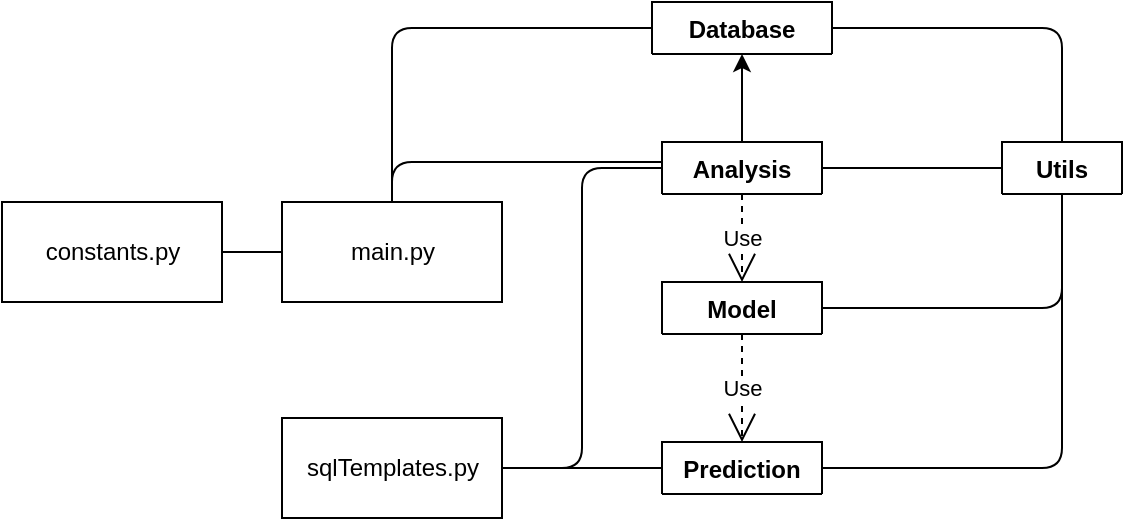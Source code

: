 <mxfile version="14.4.9" type="github">
  <diagram id="C5RBs43oDa-KdzZeNtuy" name="Page-1">
    <mxGraphModel dx="691" dy="471" grid="1" gridSize="10" guides="1" tooltips="1" connect="1" arrows="1" fold="1" page="1" pageScale="1" pageWidth="827" pageHeight="1169" math="0" shadow="0">
      <root>
        <mxCell id="WIyWlLk6GJQsqaUBKTNV-0" />
        <mxCell id="WIyWlLk6GJQsqaUBKTNV-1" parent="WIyWlLk6GJQsqaUBKTNV-0" />
        <mxCell id="Bsu9NjQxNURBnWHIHruh-10" value="" style="edgeStyle=orthogonalEdgeStyle;rounded=0;orthogonalLoop=1;jettySize=auto;html=1;" edge="1" parent="WIyWlLk6GJQsqaUBKTNV-1" source="Bsu9NjQxNURBnWHIHruh-5" target="Bsu9NjQxNURBnWHIHruh-0">
          <mxGeometry relative="1" as="geometry" />
        </mxCell>
        <mxCell id="Bsu9NjQxNURBnWHIHruh-0" value="Database" style="swimlane;fontStyle=1;align=center;verticalAlign=top;childLayout=stackLayout;horizontal=1;startSize=26;horizontalStack=0;resizeParent=1;resizeParentMax=0;resizeLast=0;collapsible=1;marginBottom=0;direction=east;" vertex="1" collapsed="1" parent="WIyWlLk6GJQsqaUBKTNV-1">
          <mxGeometry x="365" y="40" width="90" height="26" as="geometry">
            <mxRectangle x="100" y="110" width="160" height="112" as="alternateBounds" />
          </mxGeometry>
        </mxCell>
        <mxCell id="Bsu9NjQxNURBnWHIHruh-1" value="+ field: db_connection" style="text;strokeColor=none;fillColor=none;align=left;verticalAlign=top;spacingLeft=4;spacingRight=4;overflow=hidden;rotatable=0;points=[[0,0.5],[1,0.5]];portConstraint=eastwest;" vertex="1" parent="Bsu9NjQxNURBnWHIHruh-0">
          <mxGeometry y="26" width="90" height="26" as="geometry" />
        </mxCell>
        <mxCell id="Bsu9NjQxNURBnWHIHruh-4" value="+ field: engine" style="text;strokeColor=none;fillColor=none;align=left;verticalAlign=top;spacingLeft=4;spacingRight=4;overflow=hidden;rotatable=0;points=[[0,0.5],[1,0.5]];portConstraint=eastwest;" vertex="1" parent="Bsu9NjQxNURBnWHIHruh-0">
          <mxGeometry y="52" width="90" height="26" as="geometry" />
        </mxCell>
        <mxCell id="Bsu9NjQxNURBnWHIHruh-2" value="" style="line;strokeWidth=1;fillColor=none;align=left;verticalAlign=middle;spacingTop=-1;spacingLeft=3;spacingRight=3;rotatable=0;labelPosition=right;points=[];portConstraint=eastwest;" vertex="1" parent="Bsu9NjQxNURBnWHIHruh-0">
          <mxGeometry y="78" width="90" height="8" as="geometry" />
        </mxCell>
        <mxCell id="Bsu9NjQxNURBnWHIHruh-3" value="+ import_df(self,dataframe,name):" style="text;strokeColor=none;fillColor=none;align=left;verticalAlign=top;spacingLeft=4;spacingRight=4;overflow=hidden;rotatable=0;points=[[0,0.5],[1,0.5]];portConstraint=eastwest;" vertex="1" parent="Bsu9NjQxNURBnWHIHruh-0">
          <mxGeometry y="86" width="90" height="26" as="geometry" />
        </mxCell>
        <mxCell id="Bsu9NjQxNURBnWHIHruh-5" value="Analysis" style="swimlane;fontStyle=1;align=center;verticalAlign=top;childLayout=stackLayout;horizontal=1;startSize=26;horizontalStack=0;resizeParent=1;resizeParentMax=0;resizeLast=0;collapsible=1;marginBottom=0;direction=east;" vertex="1" collapsed="1" parent="WIyWlLk6GJQsqaUBKTNV-1">
          <mxGeometry x="370" y="110" width="80" height="26" as="geometry">
            <mxRectangle x="430" y="80" width="160" height="528" as="alternateBounds" />
          </mxGeometry>
        </mxCell>
        <mxCell id="Bsu9NjQxNURBnWHIHruh-6" value="+ field: engine" style="text;strokeColor=none;fillColor=none;align=left;verticalAlign=top;spacingLeft=4;spacingRight=4;overflow=hidden;rotatable=0;points=[[0,0.5],[1,0.5]];portConstraint=eastwest;" vertex="1" parent="Bsu9NjQxNURBnWHIHruh-5">
          <mxGeometry y="26" width="80" height="26" as="geometry" />
        </mxCell>
        <mxCell id="Bsu9NjQxNURBnWHIHruh-7" value="+ field: dataset" style="text;strokeColor=none;fillColor=none;align=left;verticalAlign=top;spacingLeft=4;spacingRight=4;overflow=hidden;rotatable=0;points=[[0,0.5],[1,0.5]];portConstraint=eastwest;" vertex="1" parent="Bsu9NjQxNURBnWHIHruh-5">
          <mxGeometry y="52" width="80" height="26" as="geometry" />
        </mxCell>
        <mxCell id="Bsu9NjQxNURBnWHIHruh-22" value="+ field: model_id" style="text;strokeColor=none;fillColor=none;align=left;verticalAlign=top;spacingLeft=4;spacingRight=4;overflow=hidden;rotatable=0;points=[[0,0.5],[1,0.5]];portConstraint=eastwest;" vertex="1" parent="Bsu9NjQxNURBnWHIHruh-5">
          <mxGeometry y="78" width="80" height="26" as="geometry" />
        </mxCell>
        <mxCell id="Bsu9NjQxNURBnWHIHruh-12" value="+ field: seed" style="text;strokeColor=none;fillColor=none;align=left;verticalAlign=top;spacingLeft=4;spacingRight=4;overflow=hidden;rotatable=0;points=[[0,0.5],[1,0.5]];portConstraint=eastwest;" vertex="1" parent="Bsu9NjQxNURBnWHIHruh-5">
          <mxGeometry y="104" width="80" height="26" as="geometry" />
        </mxCell>
        <mxCell id="Bsu9NjQxNURBnWHIHruh-23" value="+ field: ratio" style="text;strokeColor=none;fillColor=none;align=left;verticalAlign=top;spacingLeft=4;spacingRight=4;overflow=hidden;rotatable=0;points=[[0,0.5],[1,0.5]];portConstraint=eastwest;" vertex="1" parent="Bsu9NjQxNURBnWHIHruh-5">
          <mxGeometry y="130" width="80" height="26" as="geometry" />
        </mxCell>
        <mxCell id="Bsu9NjQxNURBnWHIHruh-11" value="+ field: train" style="text;strokeColor=none;fillColor=none;align=left;verticalAlign=top;spacingLeft=4;spacingRight=4;overflow=hidden;rotatable=0;points=[[0,0.5],[1,0.5]];portConstraint=eastwest;" vertex="1" parent="Bsu9NjQxNURBnWHIHruh-5">
          <mxGeometry y="156" width="80" height="26" as="geometry" />
        </mxCell>
        <mxCell id="Bsu9NjQxNURBnWHIHruh-13" value="+ field: eval" style="text;strokeColor=none;fillColor=none;align=left;verticalAlign=top;spacingLeft=4;spacingRight=4;overflow=hidden;rotatable=0;points=[[0,0.5],[1,0.5]];portConstraint=eastwest;" vertex="1" parent="Bsu9NjQxNURBnWHIHruh-5">
          <mxGeometry y="182" width="80" height="26" as="geometry" />
        </mxCell>
        <mxCell id="Bsu9NjQxNURBnWHIHruh-81" value="+ field: target" style="text;strokeColor=none;fillColor=none;align=left;verticalAlign=top;spacingLeft=4;spacingRight=4;overflow=hidden;rotatable=0;points=[[0,0.5],[1,0.5]];portConstraint=eastwest;" vertex="1" parent="Bsu9NjQxNURBnWHIHruh-5">
          <mxGeometry y="208" width="80" height="26" as="geometry" />
        </mxCell>
        <mxCell id="Bsu9NjQxNURBnWHIHruh-82" value="+ field: catFeatures" style="text;strokeColor=none;fillColor=none;align=left;verticalAlign=top;spacingLeft=4;spacingRight=4;overflow=hidden;rotatable=0;points=[[0,0.5],[1,0.5]];portConstraint=eastwest;" vertex="1" parent="Bsu9NjQxNURBnWHIHruh-5">
          <mxGeometry y="234" width="80" height="26" as="geometry" />
        </mxCell>
        <mxCell id="Bsu9NjQxNURBnWHIHruh-83" value="+ field: numFeatures" style="text;strokeColor=none;fillColor=none;align=left;verticalAlign=top;spacingLeft=4;spacingRight=4;overflow=hidden;rotatable=0;points=[[0,0.5],[1,0.5]];portConstraint=eastwest;" vertex="1" parent="Bsu9NjQxNURBnWHIHruh-5">
          <mxGeometry y="260" width="80" height="26" as="geometry" />
        </mxCell>
        <mxCell id="Bsu9NjQxNURBnWHIHruh-84" value="+ field: bins" style="text;strokeColor=none;fillColor=none;align=left;verticalAlign=top;spacingLeft=4;spacingRight=4;overflow=hidden;rotatable=0;points=[[0,0.5],[1,0.5]];portConstraint=eastwest;" vertex="1" parent="Bsu9NjQxNURBnWHIHruh-5">
          <mxGeometry y="286" width="80" height="26" as="geometry" />
        </mxCell>
        <mxCell id="Bsu9NjQxNURBnWHIHruh-8" value="" style="line;strokeWidth=1;fillColor=none;align=left;verticalAlign=middle;spacingTop=-1;spacingLeft=3;spacingRight=3;rotatable=0;labelPosition=right;points=[];portConstraint=eastwest;" vertex="1" parent="Bsu9NjQxNURBnWHIHruh-5">
          <mxGeometry y="312" width="80" height="8" as="geometry" />
        </mxCell>
        <mxCell id="Bsu9NjQxNURBnWHIHruh-9" value="+ get_cat_feat(self)" style="text;strokeColor=none;fillColor=none;align=left;verticalAlign=top;spacingLeft=4;spacingRight=4;overflow=hidden;rotatable=0;points=[[0,0.5],[1,0.5]];portConstraint=eastwest;" vertex="1" parent="Bsu9NjQxNURBnWHIHruh-5">
          <mxGeometry y="320" width="80" height="26" as="geometry" />
        </mxCell>
        <mxCell id="Bsu9NjQxNURBnWHIHruh-15" value="+ get_num_feat(self)" style="text;strokeColor=none;fillColor=none;align=left;verticalAlign=top;spacingLeft=4;spacingRight=4;overflow=hidden;rotatable=0;points=[[0,0.5],[1,0.5]];portConstraint=eastwest;" vertex="1" parent="Bsu9NjQxNURBnWHIHruh-5">
          <mxGeometry y="346" width="80" height="26" as="geometry" />
        </mxCell>
        <mxCell id="Bsu9NjQxNURBnWHIHruh-16" value="+ drop(self)" style="text;strokeColor=none;fillColor=none;align=left;verticalAlign=top;spacingLeft=4;spacingRight=4;overflow=hidden;rotatable=0;points=[[0,0.5],[1,0.5]];portConstraint=eastwest;" vertex="1" parent="Bsu9NjQxNURBnWHIHruh-5">
          <mxGeometry y="372" width="80" height="26" as="geometry" />
        </mxCell>
        <mxCell id="Bsu9NjQxNURBnWHIHruh-17" value="+ train_test_split(self)" style="text;strokeColor=none;fillColor=none;align=left;verticalAlign=top;spacingLeft=4;spacingRight=4;overflow=hidden;rotatable=0;points=[[0,0.5],[1,0.5]];portConstraint=eastwest;" vertex="1" parent="Bsu9NjQxNURBnWHIHruh-5">
          <mxGeometry y="398" width="80" height="26" as="geometry" />
        </mxCell>
        <mxCell id="Bsu9NjQxNURBnWHIHruh-18" value="+ train_test_split(self)" style="text;strokeColor=none;fillColor=none;align=left;verticalAlign=top;spacingLeft=4;spacingRight=4;overflow=hidden;rotatable=0;points=[[0,0.5],[1,0.5]];portConstraint=eastwest;" vertex="1" parent="Bsu9NjQxNURBnWHIHruh-5">
          <mxGeometry y="424" width="80" height="26" as="geometry" />
        </mxCell>
        <mxCell id="Bsu9NjQxNURBnWHIHruh-19" value="+ rank(self,table_train,catFeatures,numFeatures,bins)" style="text;strokeColor=none;fillColor=none;align=left;verticalAlign=top;spacingLeft=4;spacingRight=4;overflow=hidden;rotatable=0;points=[[0,0.5],[1,0.5]];portConstraint=eastwest;" vertex="1" parent="Bsu9NjQxNURBnWHIHruh-5">
          <mxGeometry y="450" width="80" height="26" as="geometry" />
        </mxCell>
        <mxCell id="Bsu9NjQxNURBnWHIHruh-20" value="+ estimate(self,catFeatures,bins,numFeatures)" style="text;strokeColor=none;fillColor=none;align=left;verticalAlign=top;spacingLeft=4;spacingRight=4;overflow=hidden;rotatable=0;points=[[0,0.5],[1,0.5]];portConstraint=eastwest;" vertex="1" parent="Bsu9NjQxNURBnWHIHruh-5">
          <mxGeometry y="476" width="80" height="26" as="geometry" />
        </mxCell>
        <mxCell id="Bsu9NjQxNURBnWHIHruh-21" value="+ estimate(self,catFeatures,bins,numFeatures)" style="text;strokeColor=none;fillColor=none;align=left;verticalAlign=top;spacingLeft=4;spacingRight=4;overflow=hidden;rotatable=0;points=[[0,0.5],[1,0.5]];portConstraint=eastwest;" vertex="1" parent="Bsu9NjQxNURBnWHIHruh-5">
          <mxGeometry y="502" width="80" height="26" as="geometry" />
        </mxCell>
        <mxCell id="Bsu9NjQxNURBnWHIHruh-28" value="Model" style="swimlane;fontStyle=1;align=center;verticalAlign=top;childLayout=stackLayout;horizontal=1;startSize=26;horizontalStack=0;resizeParent=1;resizeParentMax=0;resizeLast=0;collapsible=1;marginBottom=0;direction=east;" vertex="1" collapsed="1" parent="WIyWlLk6GJQsqaUBKTNV-1">
          <mxGeometry x="370" y="180" width="80" height="26" as="geometry">
            <mxRectangle x="240" y="140" width="160" height="242" as="alternateBounds" />
          </mxGeometry>
        </mxCell>
        <mxCell id="Bsu9NjQxNURBnWHIHruh-29" value="+ field: analysis" style="text;strokeColor=none;fillColor=none;align=left;verticalAlign=top;spacingLeft=4;spacingRight=4;overflow=hidden;rotatable=0;points=[[0,0.5],[1,0.5]];portConstraint=eastwest;" vertex="1" parent="Bsu9NjQxNURBnWHIHruh-28">
          <mxGeometry y="26" width="80" height="26" as="geometry" />
        </mxCell>
        <mxCell id="Bsu9NjQxNURBnWHIHruh-51" value="+ field: catFeatures" style="text;strokeColor=none;fillColor=none;align=left;verticalAlign=top;spacingLeft=4;spacingRight=4;overflow=hidden;rotatable=0;points=[[0,0.5],[1,0.5]];portConstraint=eastwest;" vertex="1" parent="Bsu9NjQxNURBnWHIHruh-28">
          <mxGeometry y="52" width="80" height="26" as="geometry" />
        </mxCell>
        <mxCell id="Bsu9NjQxNURBnWHIHruh-52" value="+ field: numFeatures" style="text;strokeColor=none;fillColor=none;align=left;verticalAlign=top;spacingLeft=4;spacingRight=4;overflow=hidden;rotatable=0;points=[[0,0.5],[1,0.5]];portConstraint=eastwest;" vertex="1" parent="Bsu9NjQxNURBnWHIHruh-28">
          <mxGeometry y="78" width="80" height="26" as="geometry" />
        </mxCell>
        <mxCell id="Bsu9NjQxNURBnWHIHruh-53" value="+ field: model_id" style="text;strokeColor=none;fillColor=none;align=left;verticalAlign=top;spacingLeft=4;spacingRight=4;overflow=hidden;rotatable=0;points=[[0,0.5],[1,0.5]];portConstraint=eastwest;" vertex="1" parent="Bsu9NjQxNURBnWHIHruh-28">
          <mxGeometry y="104" width="80" height="26" as="geometry" />
        </mxCell>
        <mxCell id="Bsu9NjQxNURBnWHIHruh-54" value="+ field: bins" style="text;strokeColor=none;fillColor=none;align=left;verticalAlign=top;spacingLeft=4;spacingRight=4;overflow=hidden;rotatable=0;points=[[0,0.5],[1,0.5]];portConstraint=eastwest;" vertex="1" parent="Bsu9NjQxNURBnWHIHruh-28">
          <mxGeometry y="130" width="80" height="26" as="geometry" />
        </mxCell>
        <mxCell id="Bsu9NjQxNURBnWHIHruh-41" value="" style="line;strokeWidth=1;fillColor=none;align=left;verticalAlign=middle;spacingTop=-1;spacingLeft=3;spacingRight=3;rotatable=0;labelPosition=right;points=[];portConstraint=eastwest;" vertex="1" parent="Bsu9NjQxNURBnWHIHruh-28">
          <mxGeometry y="156" width="80" height="8" as="geometry" />
        </mxCell>
        <mxCell id="Bsu9NjQxNURBnWHIHruh-49" value="+ visualize1D(self,feature1,target)" style="text;strokeColor=none;fillColor=none;align=left;verticalAlign=top;spacingLeft=4;spacingRight=4;overflow=hidden;rotatable=0;points=[[0,0.5],[1,0.5]];portConstraint=eastwest;" vertex="1" parent="Bsu9NjQxNURBnWHIHruh-28">
          <mxGeometry y="164" width="80" height="26" as="geometry" />
        </mxCell>
        <mxCell id="Bsu9NjQxNURBnWHIHruh-58" value="+ visualize2D(self,numFeat,catFeat,target)" style="text;strokeColor=none;fillColor=none;align=left;verticalAlign=top;spacingLeft=4;spacingRight=4;overflow=hidden;rotatable=0;points=[[0,0.5],[1,0.5]];portConstraint=eastwest;" vertex="1" parent="Bsu9NjQxNURBnWHIHruh-28">
          <mxGeometry y="190" width="80" height="26" as="geometry" />
        </mxCell>
        <mxCell id="Bsu9NjQxNURBnWHIHruh-59" value="+ predict(self)" style="text;strokeColor=none;fillColor=none;align=left;verticalAlign=top;spacingLeft=4;spacingRight=4;overflow=hidden;rotatable=0;points=[[0,0.5],[1,0.5]];portConstraint=eastwest;" vertex="1" parent="Bsu9NjQxNURBnWHIHruh-28">
          <mxGeometry y="216" width="80" height="26" as="geometry" />
        </mxCell>
        <mxCell id="Bsu9NjQxNURBnWHIHruh-60" value="Prediction" style="swimlane;fontStyle=1;align=center;verticalAlign=top;childLayout=stackLayout;horizontal=1;startSize=26;horizontalStack=0;resizeParent=1;resizeParentMax=0;resizeLast=0;collapsible=1;marginBottom=0;direction=east;" vertex="1" collapsed="1" parent="WIyWlLk6GJQsqaUBKTNV-1">
          <mxGeometry x="370" y="260" width="80" height="26" as="geometry">
            <mxRectangle x="40" y="170" width="160" height="242" as="alternateBounds" />
          </mxGeometry>
        </mxCell>
        <mxCell id="Bsu9NjQxNURBnWHIHruh-61" value="+ field: model" style="text;strokeColor=none;fillColor=none;align=left;verticalAlign=top;spacingLeft=4;spacingRight=4;overflow=hidden;rotatable=0;points=[[0,0.5],[1,0.5]];portConstraint=eastwest;" vertex="1" parent="Bsu9NjQxNURBnWHIHruh-60">
          <mxGeometry y="26" width="80" height="26" as="geometry" />
        </mxCell>
        <mxCell id="Bsu9NjQxNURBnWHIHruh-62" value="+ field: eval" style="text;strokeColor=none;fillColor=none;align=left;verticalAlign=top;spacingLeft=4;spacingRight=4;overflow=hidden;rotatable=0;points=[[0,0.5],[1,0.5]];portConstraint=eastwest;" vertex="1" parent="Bsu9NjQxNURBnWHIHruh-60">
          <mxGeometry y="52" width="80" height="26" as="geometry" />
        </mxCell>
        <mxCell id="Bsu9NjQxNURBnWHIHruh-63" value="+ field: model_id" style="text;strokeColor=none;fillColor=none;align=left;verticalAlign=top;spacingLeft=4;spacingRight=4;overflow=hidden;rotatable=0;points=[[0,0.5],[1,0.5]];portConstraint=eastwest;" vertex="1" parent="Bsu9NjQxNURBnWHIHruh-60">
          <mxGeometry y="78" width="80" height="26" as="geometry" />
        </mxCell>
        <mxCell id="Bsu9NjQxNURBnWHIHruh-64" value="+ field: target" style="text;strokeColor=none;fillColor=none;align=left;verticalAlign=top;spacingLeft=4;spacingRight=4;overflow=hidden;rotatable=0;points=[[0,0.5],[1,0.5]];portConstraint=eastwest;" vertex="1" parent="Bsu9NjQxNURBnWHIHruh-60">
          <mxGeometry y="104" width="80" height="26" as="geometry" />
        </mxCell>
        <mxCell id="Bsu9NjQxNURBnWHIHruh-65" value="+ field: numFeatures" style="text;strokeColor=none;fillColor=none;align=left;verticalAlign=top;spacingLeft=4;spacingRight=4;overflow=hidden;rotatable=0;points=[[0,0.5],[1,0.5]];portConstraint=eastwest;" vertex="1" parent="Bsu9NjQxNURBnWHIHruh-60">
          <mxGeometry y="130" width="80" height="26" as="geometry" />
        </mxCell>
        <mxCell id="Bsu9NjQxNURBnWHIHruh-66" value="+ field: catFeatures" style="text;strokeColor=none;fillColor=none;align=left;verticalAlign=top;spacingLeft=4;spacingRight=4;overflow=hidden;rotatable=0;points=[[0,0.5],[1,0.5]];portConstraint=eastwest;" vertex="1" parent="Bsu9NjQxNURBnWHIHruh-60">
          <mxGeometry y="156" width="80" height="26" as="geometry" />
        </mxCell>
        <mxCell id="Bsu9NjQxNURBnWHIHruh-68" value="" style="line;strokeWidth=1;fillColor=none;align=left;verticalAlign=middle;spacingTop=-1;spacingLeft=3;spacingRight=3;rotatable=0;labelPosition=right;points=[];portConstraint=eastwest;" vertex="1" parent="Bsu9NjQxNURBnWHIHruh-60">
          <mxGeometry y="182" width="80" height="8" as="geometry" />
        </mxCell>
        <mxCell id="Bsu9NjQxNURBnWHIHruh-69" value="+ predict(self,eval)" style="text;strokeColor=none;fillColor=none;align=left;verticalAlign=top;spacingLeft=4;spacingRight=4;overflow=hidden;rotatable=0;points=[[0,0.5],[1,0.5]];portConstraint=eastwest;" vertex="1" parent="Bsu9NjQxNURBnWHIHruh-60">
          <mxGeometry y="190" width="80" height="26" as="geometry" />
        </mxCell>
        <mxCell id="Bsu9NjQxNURBnWHIHruh-70" value="+ accuracy(self)" style="text;strokeColor=none;fillColor=none;align=left;verticalAlign=top;spacingLeft=4;spacingRight=4;overflow=hidden;rotatable=0;points=[[0,0.5],[1,0.5]];portConstraint=eastwest;" vertex="1" parent="Bsu9NjQxNURBnWHIHruh-60">
          <mxGeometry y="216" width="80" height="26" as="geometry" />
        </mxCell>
        <mxCell id="Bsu9NjQxNURBnWHIHruh-79" value="Use" style="endArrow=open;endSize=12;dashed=1;html=1;" edge="1" parent="WIyWlLk6GJQsqaUBKTNV-1" source="Bsu9NjQxNURBnWHIHruh-5" target="Bsu9NjQxNURBnWHIHruh-28">
          <mxGeometry width="160" relative="1" as="geometry">
            <mxPoint x="330" y="210" as="sourcePoint" />
            <mxPoint x="490" y="210" as="targetPoint" />
          </mxGeometry>
        </mxCell>
        <mxCell id="Bsu9NjQxNURBnWHIHruh-80" value="Use" style="endArrow=open;endSize=12;dashed=1;html=1;" edge="1" parent="WIyWlLk6GJQsqaUBKTNV-1" source="Bsu9NjQxNURBnWHIHruh-28" target="Bsu9NjQxNURBnWHIHruh-60">
          <mxGeometry width="160" relative="1" as="geometry">
            <mxPoint x="480" y="166" as="sourcePoint" />
            <mxPoint x="480" y="220" as="targetPoint" />
          </mxGeometry>
        </mxCell>
        <mxCell id="Bsu9NjQxNURBnWHIHruh-85" value="Utils" style="swimlane;fontStyle=1;align=center;verticalAlign=top;childLayout=stackLayout;horizontal=1;startSize=26;horizontalStack=0;resizeParent=1;resizeParentMax=0;resizeLast=0;collapsible=1;marginBottom=0;" vertex="1" collapsed="1" parent="WIyWlLk6GJQsqaUBKTNV-1">
          <mxGeometry x="540" y="110" width="60" height="26" as="geometry">
            <mxRectangle x="280" y="210" width="160" height="138" as="alternateBounds" />
          </mxGeometry>
        </mxCell>
        <mxCell id="Bsu9NjQxNURBnWHIHruh-87" value="" style="line;strokeWidth=1;fillColor=none;align=left;verticalAlign=middle;spacingTop=-1;spacingLeft=3;spacingRight=3;rotatable=0;labelPosition=right;points=[];portConstraint=eastwest;" vertex="1" parent="Bsu9NjQxNURBnWHIHruh-85">
          <mxGeometry y="26" width="60" height="8" as="geometry" />
        </mxCell>
        <mxCell id="Bsu9NjQxNURBnWHIHruh-88" value="+ set_connection(db):" style="text;strokeColor=none;fillColor=none;align=left;verticalAlign=top;spacingLeft=4;spacingRight=4;overflow=hidden;rotatable=0;points=[[0,0.5],[1,0.5]];portConstraint=eastwest;" vertex="1" parent="Bsu9NjQxNURBnWHIHruh-85">
          <mxGeometry y="34" width="60" height="26" as="geometry" />
        </mxCell>
        <mxCell id="Bsu9NjQxNURBnWHIHruh-89" value="+ get_connection(engine):" style="text;strokeColor=none;fillColor=none;align=left;verticalAlign=top;spacingLeft=4;spacingRight=4;overflow=hidden;rotatable=0;points=[[0,0.5],[1,0.5]];portConstraint=eastwest;" vertex="1" parent="Bsu9NjQxNURBnWHIHruh-85">
          <mxGeometry y="60" width="60" height="26" as="geometry" />
        </mxCell>
        <mxCell id="Bsu9NjQxNURBnWHIHruh-90" value="+ disconnect_connection(engine):" style="text;strokeColor=none;fillColor=none;align=left;verticalAlign=top;spacingLeft=4;spacingRight=4;overflow=hidden;rotatable=0;points=[[0,0.5],[1,0.5]];portConstraint=eastwest;" vertex="1" parent="Bsu9NjQxNURBnWHIHruh-85">
          <mxGeometry y="86" width="60" height="26" as="geometry" />
        </mxCell>
        <mxCell id="Bsu9NjQxNURBnWHIHruh-91" value="+ execute(desc,query,engine):" style="text;strokeColor=none;fillColor=none;align=left;verticalAlign=top;spacingLeft=4;spacingRight=4;overflow=hidden;rotatable=0;points=[[0,0.5],[1,0.5]];portConstraint=eastwest;" vertex="1" parent="Bsu9NjQxNURBnWHIHruh-85">
          <mxGeometry y="112" width="60" height="26" as="geometry" />
        </mxCell>
        <mxCell id="Bsu9NjQxNURBnWHIHruh-99" value="" style="endArrow=none;html=1;edgeStyle=orthogonalEdgeStyle;" edge="1" parent="WIyWlLk6GJQsqaUBKTNV-1" source="Bsu9NjQxNURBnWHIHruh-0" target="Bsu9NjQxNURBnWHIHruh-85">
          <mxGeometry relative="1" as="geometry">
            <mxPoint x="490" y="272.66" as="sourcePoint" />
            <mxPoint x="650" y="272.66" as="targetPoint" />
          </mxGeometry>
        </mxCell>
        <mxCell id="Bsu9NjQxNURBnWHIHruh-102" value="" style="endArrow=none;html=1;edgeStyle=orthogonalEdgeStyle;" edge="1" parent="WIyWlLk6GJQsqaUBKTNV-1" source="Bsu9NjQxNURBnWHIHruh-5" target="Bsu9NjQxNURBnWHIHruh-85">
          <mxGeometry relative="1" as="geometry">
            <mxPoint x="465" y="63" as="sourcePoint" />
            <mxPoint x="580.034" y="146" as="targetPoint" />
          </mxGeometry>
        </mxCell>
        <mxCell id="Bsu9NjQxNURBnWHIHruh-103" value="" style="endArrow=none;html=1;edgeStyle=orthogonalEdgeStyle;" edge="1" parent="WIyWlLk6GJQsqaUBKTNV-1" source="Bsu9NjQxNURBnWHIHruh-28" target="Bsu9NjQxNURBnWHIHruh-85">
          <mxGeometry relative="1" as="geometry">
            <mxPoint x="520" y="260" as="sourcePoint" />
            <mxPoint x="610" y="286" as="targetPoint" />
          </mxGeometry>
        </mxCell>
        <mxCell id="Bsu9NjQxNURBnWHIHruh-104" value="" style="endArrow=none;html=1;edgeStyle=orthogonalEdgeStyle;" edge="1" parent="WIyWlLk6GJQsqaUBKTNV-1" source="Bsu9NjQxNURBnWHIHruh-60" target="Bsu9NjQxNURBnWHIHruh-85">
          <mxGeometry relative="1" as="geometry">
            <mxPoint x="470" y="143" as="sourcePoint" />
            <mxPoint x="560" y="169" as="targetPoint" />
          </mxGeometry>
        </mxCell>
        <mxCell id="Bsu9NjQxNURBnWHIHruh-105" value="main.py" style="html=1;" vertex="1" parent="WIyWlLk6GJQsqaUBKTNV-1">
          <mxGeometry x="180" y="140" width="110" height="50" as="geometry" />
        </mxCell>
        <mxCell id="Bsu9NjQxNURBnWHIHruh-106" value="" style="endArrow=none;html=1;edgeStyle=orthogonalEdgeStyle;" edge="1" parent="WIyWlLk6GJQsqaUBKTNV-1" source="Bsu9NjQxNURBnWHIHruh-105" target="Bsu9NjQxNURBnWHIHruh-0">
          <mxGeometry relative="1" as="geometry">
            <mxPoint x="210" y="40" as="sourcePoint" />
            <mxPoint x="300" y="66" as="targetPoint" />
            <Array as="points">
              <mxPoint x="235" y="53" />
            </Array>
          </mxGeometry>
        </mxCell>
        <mxCell id="Bsu9NjQxNURBnWHIHruh-107" value="" style="endArrow=none;html=1;edgeStyle=orthogonalEdgeStyle;" edge="1" parent="WIyWlLk6GJQsqaUBKTNV-1" source="Bsu9NjQxNURBnWHIHruh-105" target="Bsu9NjQxNURBnWHIHruh-5">
          <mxGeometry relative="1" as="geometry">
            <mxPoint x="230" y="300" as="sourcePoint" />
            <mxPoint x="320" y="326" as="targetPoint" />
            <Array as="points">
              <mxPoint x="235" y="120" />
            </Array>
          </mxGeometry>
        </mxCell>
        <mxCell id="Bsu9NjQxNURBnWHIHruh-108" value="sqlTemplates.py" style="html=1;" vertex="1" parent="WIyWlLk6GJQsqaUBKTNV-1">
          <mxGeometry x="180" y="248" width="110" height="50" as="geometry" />
        </mxCell>
        <mxCell id="Bsu9NjQxNURBnWHIHruh-109" value="" style="endArrow=none;html=1;edgeStyle=orthogonalEdgeStyle;" edge="1" parent="WIyWlLk6GJQsqaUBKTNV-1" source="Bsu9NjQxNURBnWHIHruh-108" target="Bsu9NjQxNURBnWHIHruh-5">
          <mxGeometry relative="1" as="geometry">
            <mxPoint x="220" y="367" as="sourcePoint" />
            <mxPoint x="340.034" y="230" as="targetPoint" />
            <Array as="points">
              <mxPoint x="330" y="273" />
              <mxPoint x="330" y="123" />
            </Array>
          </mxGeometry>
        </mxCell>
        <mxCell id="Bsu9NjQxNURBnWHIHruh-110" value="" style="endArrow=none;html=1;edgeStyle=orthogonalEdgeStyle;" edge="1" parent="WIyWlLk6GJQsqaUBKTNV-1" source="Bsu9NjQxNURBnWHIHruh-108" target="Bsu9NjQxNURBnWHIHruh-60">
          <mxGeometry relative="1" as="geometry">
            <mxPoint x="470" y="293" as="sourcePoint" />
            <mxPoint x="310" y="380" as="targetPoint" />
          </mxGeometry>
        </mxCell>
        <mxCell id="Bsu9NjQxNURBnWHIHruh-111" value="constants.py" style="html=1;" vertex="1" parent="WIyWlLk6GJQsqaUBKTNV-1">
          <mxGeometry x="40" y="140" width="110" height="50" as="geometry" />
        </mxCell>
        <mxCell id="Bsu9NjQxNURBnWHIHruh-112" value="" style="endArrow=none;html=1;edgeStyle=orthogonalEdgeStyle;" edge="1" parent="WIyWlLk6GJQsqaUBKTNV-1" source="Bsu9NjQxNURBnWHIHruh-111" target="Bsu9NjQxNURBnWHIHruh-105">
          <mxGeometry relative="1" as="geometry">
            <mxPoint x="370" y="303" as="sourcePoint" />
            <mxPoint x="490.034" y="166" as="targetPoint" />
          </mxGeometry>
        </mxCell>
      </root>
    </mxGraphModel>
  </diagram>
</mxfile>
